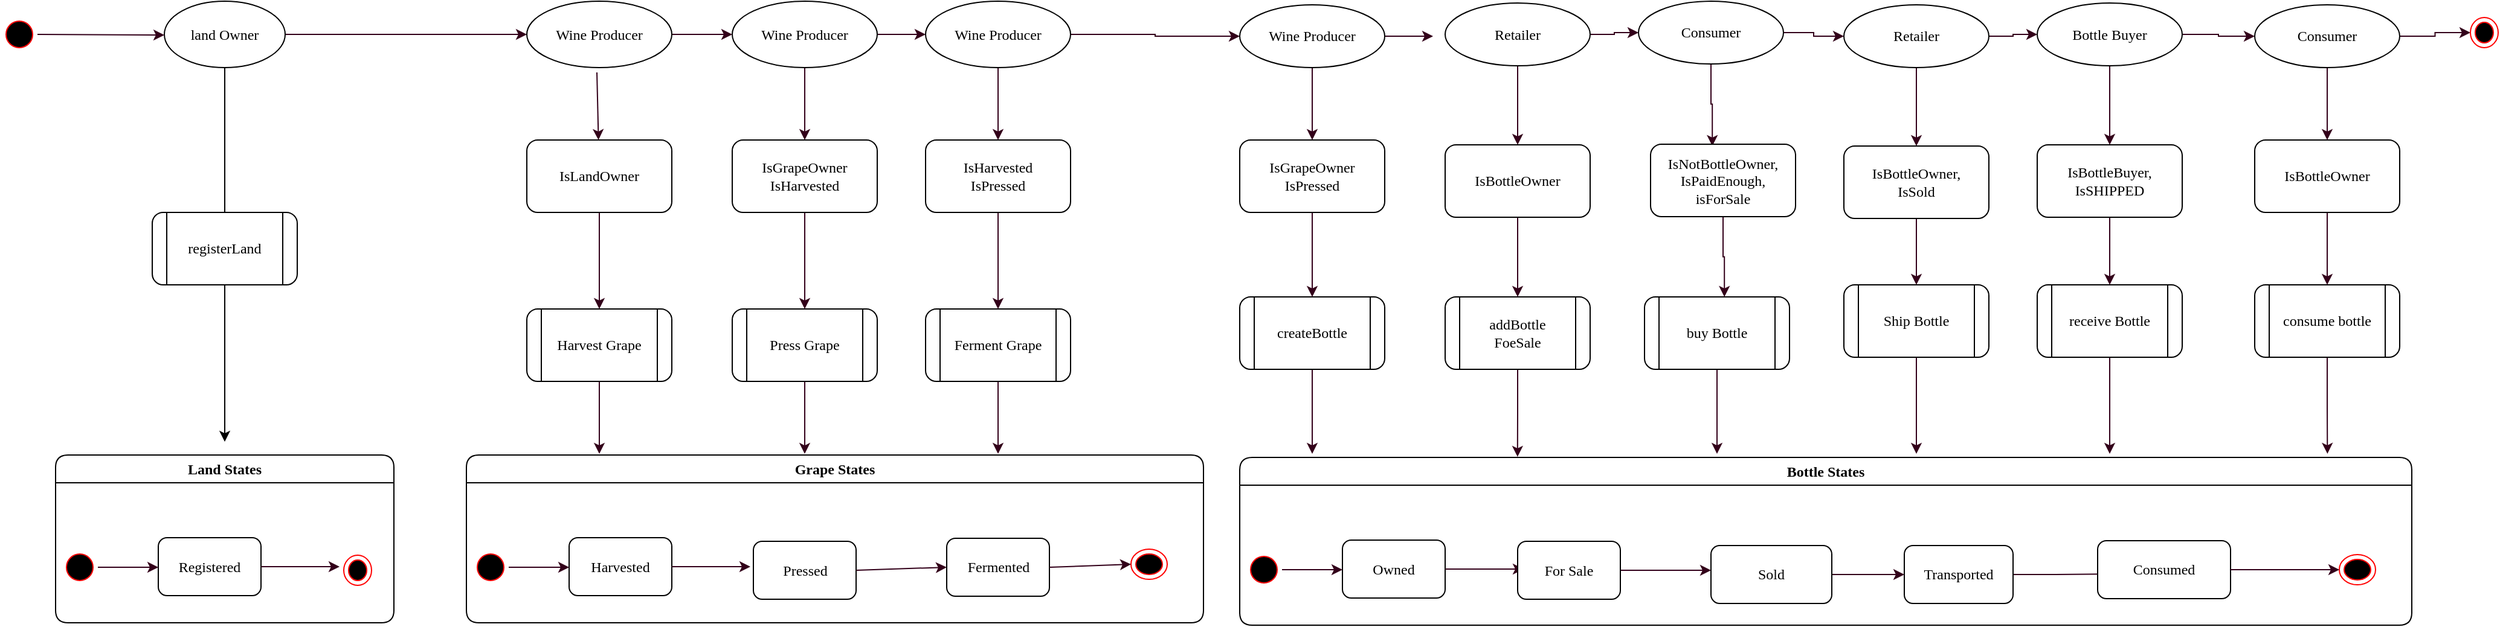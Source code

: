 <mxfile version="12.0.0" type="google" pages="1"><diagram name="Page-1" id="58cdce13-f638-feb5-8d6f-7d28b1aa9fa0"><mxGraphModel dx="2225" dy="1320" grid="1" gridSize="10" guides="1" tooltips="1" connect="1" arrows="1" fold="1" page="1" pageScale="1" pageWidth="1100" pageHeight="850" background="#ffffff" math="0" shadow="0"><root><mxCell id="0"/><mxCell id="1" parent="0"/><mxCell id="382b91b5511bd0f7-1" value="" style="ellipse;html=1;shape=startState;fillColor=#000000;strokeColor=#ff0000;rounded=1;shadow=0;comic=0;labelBackgroundColor=none;fontFamily=Verdana;fontSize=12;fontColor=#000000;align=center;direction=south;" parent="1" vertex="1"><mxGeometry x="115" y="137.5" width="30" height="30" as="geometry"/></mxCell><mxCell id="iKN1xGbgoytuD3AzcTCP-5" style="edgeStyle=orthogonalEdgeStyle;rounded=0;orthogonalLoop=1;jettySize=auto;html=1;exitX=0.5;exitY=1;exitDx=0;exitDy=0;fontFamily=Verdana;" edge="1" parent="1"><mxGeometry relative="1" as="geometry"><mxPoint x="300" y="490" as="targetPoint"/><mxPoint x="300" y="180" as="sourcePoint"/></mxGeometry></mxCell><mxCell id="2a3bc250acf0617d-7" value="Land States" style="swimlane;whiteSpace=wrap;html=1;rounded=1;shadow=0;comic=0;labelBackgroundColor=none;strokeColor=#000000;strokeWidth=1;fillColor=#ffffff;fontFamily=Verdana;fontSize=12;fontColor=#000000;align=center;" parent="1" vertex="1"><mxGeometry x="160" y="501" width="280" height="139" as="geometry"/></mxCell><mxCell id="24f968d109e7d6b4-3" value="" style="ellipse;html=1;shape=endState;fillColor=#000000;strokeColor=#ff0000;rounded=1;shadow=0;comic=0;labelBackgroundColor=none;fontFamily=Verdana;fontSize=12;fontColor=#000000;align=center;" parent="2a3bc250acf0617d-7" vertex="1"><mxGeometry x="238.5" y="83" width="23" height="25" as="geometry"/></mxCell><mxCell id="2a3bc250acf0617d-3" value="" style="ellipse;html=1;shape=startState;fillColor=#000000;strokeColor=#ff0000;rounded=1;shadow=0;comic=0;labelBackgroundColor=none;fontFamily=Verdana;fontSize=12;fontColor=#000000;align=center;direction=south;" parent="2a3bc250acf0617d-7" vertex="1"><mxGeometry x="5" y="78" width="30" height="30" as="geometry"/></mxCell><mxCell id="iKN1xGbgoytuD3AzcTCP-10" value="Registered" style="rounded=1;whiteSpace=wrap;html=1;shadow=0;comic=0;strokeWidth=1;fontFamily=Verdana;" vertex="1" parent="2a3bc250acf0617d-7"><mxGeometry x="85" y="68.5" width="85" height="48" as="geometry"/></mxCell><mxCell id="iKN1xGbgoytuD3AzcTCP-11" value="" style="endArrow=classic;html=1;strokeColor=#33001A;fillColor=#1A1A1A;fontFamily=Verdana;exitX=0.5;exitY=0;exitDx=0;exitDy=0;" edge="1" parent="2a3bc250acf0617d-7" source="2a3bc250acf0617d-3"><mxGeometry width="50" height="50" relative="1" as="geometry"><mxPoint x="105" y="115" as="sourcePoint"/><mxPoint x="85" y="93" as="targetPoint"/></mxGeometry></mxCell><mxCell id="iKN1xGbgoytuD3AzcTCP-13" value="" style="endArrow=classic;html=1;strokeColor=#33001A;fillColor=#1A1A1A;fontFamily=Verdana;exitX=1;exitY=0.5;exitDx=0;exitDy=0;" edge="1" parent="2a3bc250acf0617d-7" source="iKN1xGbgoytuD3AzcTCP-10"><mxGeometry width="50" height="50" relative="1" as="geometry"><mxPoint x="215" y="107.5" as="sourcePoint"/><mxPoint x="235" y="92.5" as="targetPoint"/></mxGeometry></mxCell><mxCell id="iKN1xGbgoytuD3AzcTCP-6" value="registerLand" style="shape=process;whiteSpace=wrap;html=1;backgroundOutline=1;rounded=1;shadow=0;comic=0;strokeWidth=1;fontFamily=Verdana;" vertex="1" parent="1"><mxGeometry x="240" y="300" width="120" height="60" as="geometry"/></mxCell><mxCell id="iKN1xGbgoytuD3AzcTCP-45" style="edgeStyle=orthogonalEdgeStyle;rounded=0;orthogonalLoop=1;jettySize=auto;html=1;strokeColor=#33001A;fillColor=#1A1A1A;fontFamily=Verdana;" edge="1" parent="1" source="iKN1xGbgoytuD3AzcTCP-7" target="iKN1xGbgoytuD3AzcTCP-15"><mxGeometry relative="1" as="geometry"/></mxCell><mxCell id="iKN1xGbgoytuD3AzcTCP-7" value="land Owner" style="ellipse;whiteSpace=wrap;html=1;rounded=1;shadow=0;comic=0;strokeWidth=1;fontFamily=Verdana;" vertex="1" parent="1"><mxGeometry x="250" y="125" width="100" height="55" as="geometry"/></mxCell><mxCell id="iKN1xGbgoytuD3AzcTCP-8" value="" style="endArrow=classic;html=1;strokeColor=#33001A;fillColor=#1A1A1A;fontFamily=Verdana;exitX=0.5;exitY=0;exitDx=0;exitDy=0;" edge="1" parent="1" source="382b91b5511bd0f7-1"><mxGeometry width="50" height="50" relative="1" as="geometry"><mxPoint x="160" y="170" as="sourcePoint"/><mxPoint x="250" y="153" as="targetPoint"/></mxGeometry></mxCell><mxCell id="iKN1xGbgoytuD3AzcTCP-46" style="edgeStyle=orthogonalEdgeStyle;rounded=0;orthogonalLoop=1;jettySize=auto;html=1;strokeColor=#33001A;fillColor=#1A1A1A;fontFamily=Verdana;" edge="1" parent="1" source="iKN1xGbgoytuD3AzcTCP-15" target="iKN1xGbgoytuD3AzcTCP-16"><mxGeometry relative="1" as="geometry"/></mxCell><mxCell id="iKN1xGbgoytuD3AzcTCP-15" value="Wine Producer" style="ellipse;whiteSpace=wrap;html=1;rounded=1;shadow=0;comic=0;strokeWidth=1;fontFamily=Verdana;" vertex="1" parent="1"><mxGeometry x="550" y="125" width="120" height="55" as="geometry"/></mxCell><mxCell id="iKN1xGbgoytuD3AzcTCP-38" style="edgeStyle=orthogonalEdgeStyle;rounded=0;orthogonalLoop=1;jettySize=auto;html=1;strokeColor=#33001A;fillColor=#1A1A1A;fontFamily=Verdana;" edge="1" parent="1" source="iKN1xGbgoytuD3AzcTCP-16" target="iKN1xGbgoytuD3AzcTCP-34"><mxGeometry relative="1" as="geometry"/></mxCell><mxCell id="iKN1xGbgoytuD3AzcTCP-47" style="edgeStyle=orthogonalEdgeStyle;rounded=0;orthogonalLoop=1;jettySize=auto;html=1;strokeColor=#33001A;fillColor=#1A1A1A;fontFamily=Verdana;" edge="1" parent="1" source="iKN1xGbgoytuD3AzcTCP-16" target="iKN1xGbgoytuD3AzcTCP-17"><mxGeometry relative="1" as="geometry"/></mxCell><mxCell id="iKN1xGbgoytuD3AzcTCP-16" value="Wine Producer" style="ellipse;whiteSpace=wrap;html=1;rounded=1;shadow=0;comic=0;strokeWidth=1;fontFamily=Verdana;" vertex="1" parent="1"><mxGeometry x="720" y="125" width="120" height="55" as="geometry"/></mxCell><mxCell id="iKN1xGbgoytuD3AzcTCP-40" style="edgeStyle=orthogonalEdgeStyle;rounded=0;orthogonalLoop=1;jettySize=auto;html=1;strokeColor=#33001A;fillColor=#1A1A1A;fontFamily=Verdana;" edge="1" parent="1" source="iKN1xGbgoytuD3AzcTCP-17" target="iKN1xGbgoytuD3AzcTCP-35"><mxGeometry relative="1" as="geometry"/></mxCell><mxCell id="iKN1xGbgoytuD3AzcTCP-119" style="edgeStyle=orthogonalEdgeStyle;rounded=0;orthogonalLoop=1;jettySize=auto;html=1;strokeColor=#33001A;fillColor=#1A1A1A;fontFamily=Verdana;entryX=0;entryY=0.5;entryDx=0;entryDy=0;" edge="1" parent="1" source="iKN1xGbgoytuD3AzcTCP-17" target="iKN1xGbgoytuD3AzcTCP-49"><mxGeometry relative="1" as="geometry"><mxPoint x="1130" y="152.5" as="targetPoint"/></mxGeometry></mxCell><mxCell id="iKN1xGbgoytuD3AzcTCP-17" value="Wine Producer" style="ellipse;whiteSpace=wrap;html=1;rounded=1;shadow=0;comic=0;strokeWidth=1;fontFamily=Verdana;" vertex="1" parent="1"><mxGeometry x="880" y="125" width="120" height="55" as="geometry"/></mxCell><mxCell id="iKN1xGbgoytuD3AzcTCP-18" value="Grape States" style="swimlane;whiteSpace=wrap;html=1;rounded=1;shadow=0;comic=0;labelBackgroundColor=none;strokeColor=#000000;strokeWidth=1;fillColor=#ffffff;fontFamily=Verdana;fontSize=12;fontColor=#000000;align=center;" vertex="1" parent="1"><mxGeometry x="500" y="501" width="610" height="139" as="geometry"/></mxCell><mxCell id="iKN1xGbgoytuD3AzcTCP-19" value="" style="ellipse;html=1;shape=endState;fillColor=#000000;strokeColor=#ff0000;rounded=1;shadow=0;comic=0;labelBackgroundColor=none;fontFamily=Verdana;fontSize=12;fontColor=#000000;align=center;" vertex="1" parent="iKN1xGbgoytuD3AzcTCP-18"><mxGeometry x="550" y="78" width="30" height="25" as="geometry"/></mxCell><mxCell id="iKN1xGbgoytuD3AzcTCP-20" value="" style="ellipse;html=1;shape=startState;fillColor=#000000;strokeColor=#ff0000;rounded=1;shadow=0;comic=0;labelBackgroundColor=none;fontFamily=Verdana;fontSize=12;fontColor=#000000;align=center;direction=south;" vertex="1" parent="iKN1xGbgoytuD3AzcTCP-18"><mxGeometry x="5" y="78" width="30" height="30" as="geometry"/></mxCell><mxCell id="iKN1xGbgoytuD3AzcTCP-21" value="Harvested" style="rounded=1;whiteSpace=wrap;html=1;shadow=0;comic=0;strokeWidth=1;fontFamily=Verdana;" vertex="1" parent="iKN1xGbgoytuD3AzcTCP-18"><mxGeometry x="85" y="68.5" width="85" height="48" as="geometry"/></mxCell><mxCell id="iKN1xGbgoytuD3AzcTCP-22" value="" style="endArrow=classic;html=1;strokeColor=#33001A;fillColor=#1A1A1A;fontFamily=Verdana;exitX=0.5;exitY=0;exitDx=0;exitDy=0;" edge="1" parent="iKN1xGbgoytuD3AzcTCP-18" source="iKN1xGbgoytuD3AzcTCP-20"><mxGeometry width="50" height="50" relative="1" as="geometry"><mxPoint x="105" y="115" as="sourcePoint"/><mxPoint x="85" y="93" as="targetPoint"/></mxGeometry></mxCell><mxCell id="iKN1xGbgoytuD3AzcTCP-23" value="" style="endArrow=classic;html=1;strokeColor=#33001A;fillColor=#1A1A1A;fontFamily=Verdana;exitX=1;exitY=0.5;exitDx=0;exitDy=0;" edge="1" parent="iKN1xGbgoytuD3AzcTCP-18" source="iKN1xGbgoytuD3AzcTCP-21"><mxGeometry width="50" height="50" relative="1" as="geometry"><mxPoint x="215" y="107.5" as="sourcePoint"/><mxPoint x="235" y="92.5" as="targetPoint"/></mxGeometry></mxCell><mxCell id="iKN1xGbgoytuD3AzcTCP-25" value="Pressed" style="rounded=1;whiteSpace=wrap;html=1;shadow=0;comic=0;strokeWidth=1;fontFamily=Verdana;" vertex="1" parent="1"><mxGeometry x="737.5" y="572.5" width="85" height="48" as="geometry"/></mxCell><mxCell id="iKN1xGbgoytuD3AzcTCP-26" value="Fermented" style="rounded=1;whiteSpace=wrap;html=1;shadow=0;comic=0;strokeWidth=1;fontFamily=Verdana;" vertex="1" parent="1"><mxGeometry x="897.5" y="570" width="85" height="48" as="geometry"/></mxCell><mxCell id="iKN1xGbgoytuD3AzcTCP-27" value="" style="endArrow=classic;html=1;strokeColor=#33001A;fillColor=#1A1A1A;fontFamily=Verdana;entryX=0;entryY=0.5;entryDx=0;entryDy=0;exitX=1;exitY=0.5;exitDx=0;exitDy=0;" edge="1" parent="1" source="iKN1xGbgoytuD3AzcTCP-25" target="iKN1xGbgoytuD3AzcTCP-26"><mxGeometry width="50" height="50" relative="1" as="geometry"><mxPoint x="830" y="594" as="sourcePoint"/><mxPoint x="870" y="590" as="targetPoint"/></mxGeometry></mxCell><mxCell id="iKN1xGbgoytuD3AzcTCP-28" value="" style="endArrow=classic;html=1;strokeColor=#33001A;fillColor=#1A1A1A;fontFamily=Verdana;exitX=1;exitY=0.5;exitDx=0;exitDy=0;entryX=0;entryY=0.5;entryDx=0;entryDy=0;" edge="1" parent="1" source="iKN1xGbgoytuD3AzcTCP-26" target="iKN1xGbgoytuD3AzcTCP-19"><mxGeometry width="50" height="50" relative="1" as="geometry"><mxPoint x="1000" y="630" as="sourcePoint"/><mxPoint x="1040" y="590" as="targetPoint"/></mxGeometry></mxCell><mxCell id="iKN1xGbgoytuD3AzcTCP-42" style="edgeStyle=orthogonalEdgeStyle;rounded=0;orthogonalLoop=1;jettySize=auto;html=1;strokeColor=#33001A;fillColor=#1A1A1A;fontFamily=Verdana;" edge="1" parent="1" source="iKN1xGbgoytuD3AzcTCP-29"><mxGeometry relative="1" as="geometry"><mxPoint x="610" y="500" as="targetPoint"/></mxGeometry></mxCell><mxCell id="iKN1xGbgoytuD3AzcTCP-29" value="Harvest Grape" style="shape=process;whiteSpace=wrap;html=1;backgroundOutline=1;rounded=1;shadow=0;comic=0;strokeWidth=1;fontFamily=Verdana;" vertex="1" parent="1"><mxGeometry x="550" y="380" width="120" height="60" as="geometry"/></mxCell><mxCell id="iKN1xGbgoytuD3AzcTCP-48" style="edgeStyle=orthogonalEdgeStyle;rounded=0;orthogonalLoop=1;jettySize=auto;html=1;entryX=0.459;entryY=-0.007;entryDx=0;entryDy=0;entryPerimeter=0;strokeColor=#33001A;fillColor=#1A1A1A;fontFamily=Verdana;" edge="1" parent="1" source="iKN1xGbgoytuD3AzcTCP-30" target="iKN1xGbgoytuD3AzcTCP-18"><mxGeometry relative="1" as="geometry"/></mxCell><mxCell id="iKN1xGbgoytuD3AzcTCP-30" value="Press Grape" style="shape=process;whiteSpace=wrap;html=1;backgroundOutline=1;rounded=1;shadow=0;comic=0;strokeWidth=1;fontFamily=Verdana;" vertex="1" parent="1"><mxGeometry x="720" y="380" width="120" height="60" as="geometry"/></mxCell><mxCell id="iKN1xGbgoytuD3AzcTCP-44" style="edgeStyle=orthogonalEdgeStyle;rounded=0;orthogonalLoop=1;jettySize=auto;html=1;strokeColor=#33001A;fillColor=#1A1A1A;fontFamily=Verdana;" edge="1" parent="1" source="iKN1xGbgoytuD3AzcTCP-31"><mxGeometry relative="1" as="geometry"><mxPoint x="940" y="500" as="targetPoint"/></mxGeometry></mxCell><mxCell id="iKN1xGbgoytuD3AzcTCP-31" value="Ferment Grape" style="shape=process;whiteSpace=wrap;html=1;backgroundOutline=1;rounded=1;shadow=0;comic=0;strokeWidth=1;fontFamily=Verdana;" vertex="1" parent="1"><mxGeometry x="880" y="380" width="120" height="60" as="geometry"/></mxCell><mxCell id="iKN1xGbgoytuD3AzcTCP-37" style="edgeStyle=orthogonalEdgeStyle;rounded=0;orthogonalLoop=1;jettySize=auto;html=1;strokeColor=#33001A;fillColor=#1A1A1A;fontFamily=Verdana;" edge="1" parent="1" source="iKN1xGbgoytuD3AzcTCP-32" target="iKN1xGbgoytuD3AzcTCP-29"><mxGeometry relative="1" as="geometry"/></mxCell><mxCell id="iKN1xGbgoytuD3AzcTCP-32" value="IsLandOwner" style="rounded=1;whiteSpace=wrap;html=1;shadow=0;comic=0;strokeWidth=1;fontFamily=Verdana;" vertex="1" parent="1"><mxGeometry x="550" y="240" width="120" height="60" as="geometry"/></mxCell><mxCell id="iKN1xGbgoytuD3AzcTCP-39" style="edgeStyle=orthogonalEdgeStyle;rounded=0;orthogonalLoop=1;jettySize=auto;html=1;strokeColor=#33001A;fillColor=#1A1A1A;fontFamily=Verdana;" edge="1" parent="1" source="iKN1xGbgoytuD3AzcTCP-34" target="iKN1xGbgoytuD3AzcTCP-30"><mxGeometry relative="1" as="geometry"/></mxCell><mxCell id="iKN1xGbgoytuD3AzcTCP-34" value="IsGrapeOwner&lt;br&gt;IsHarvested" style="rounded=1;whiteSpace=wrap;html=1;shadow=0;comic=0;strokeWidth=1;fontFamily=Verdana;" vertex="1" parent="1"><mxGeometry x="720" y="240" width="120" height="60" as="geometry"/></mxCell><mxCell id="iKN1xGbgoytuD3AzcTCP-41" style="edgeStyle=orthogonalEdgeStyle;rounded=0;orthogonalLoop=1;jettySize=auto;html=1;strokeColor=#33001A;fillColor=#1A1A1A;fontFamily=Verdana;" edge="1" parent="1" source="iKN1xGbgoytuD3AzcTCP-35" target="iKN1xGbgoytuD3AzcTCP-31"><mxGeometry relative="1" as="geometry"/></mxCell><mxCell id="iKN1xGbgoytuD3AzcTCP-35" value="IsHarvested&lt;br&gt;IsPressed" style="rounded=1;whiteSpace=wrap;html=1;shadow=0;comic=0;strokeWidth=1;fontFamily=Verdana;" vertex="1" parent="1"><mxGeometry x="880" y="240" width="120" height="60" as="geometry"/></mxCell><mxCell id="iKN1xGbgoytuD3AzcTCP-36" value="" style="endArrow=classic;html=1;strokeColor=#33001A;fillColor=#1A1A1A;fontFamily=Verdana;" edge="1" parent="1" target="iKN1xGbgoytuD3AzcTCP-32"><mxGeometry width="50" height="50" relative="1" as="geometry"><mxPoint x="608" y="184" as="sourcePoint"/><mxPoint x="610" y="220" as="targetPoint"/></mxGeometry></mxCell><mxCell id="iKN1xGbgoytuD3AzcTCP-91" style="edgeStyle=orthogonalEdgeStyle;rounded=0;orthogonalLoop=1;jettySize=auto;html=1;strokeColor=#33001A;fillColor=#1A1A1A;fontFamily=Verdana;" edge="1" parent="1" source="iKN1xGbgoytuD3AzcTCP-49" target="iKN1xGbgoytuD3AzcTCP-85"><mxGeometry relative="1" as="geometry"/></mxCell><mxCell id="iKN1xGbgoytuD3AzcTCP-123" style="edgeStyle=orthogonalEdgeStyle;rounded=0;orthogonalLoop=1;jettySize=auto;html=1;strokeColor=#33001A;fillColor=#1A1A1A;fontFamily=Verdana;" edge="1" parent="1" source="iKN1xGbgoytuD3AzcTCP-49"><mxGeometry relative="1" as="geometry"><mxPoint x="1300" y="154" as="targetPoint"/></mxGeometry></mxCell><mxCell id="iKN1xGbgoytuD3AzcTCP-49" value="Wine Producer" style="ellipse;whiteSpace=wrap;html=1;rounded=1;shadow=0;comic=0;strokeWidth=1;fontFamily=Verdana;" vertex="1" parent="1"><mxGeometry x="1140" y="128" width="120" height="52" as="geometry"/></mxCell><mxCell id="iKN1xGbgoytuD3AzcTCP-95" value="" style="edgeStyle=orthogonalEdgeStyle;rounded=0;orthogonalLoop=1;jettySize=auto;html=1;strokeColor=#33001A;fillColor=#1A1A1A;fontFamily=Verdana;" edge="1" parent="1" source="iKN1xGbgoytuD3AzcTCP-50" target="iKN1xGbgoytuD3AzcTCP-86"><mxGeometry relative="1" as="geometry"/></mxCell><mxCell id="iKN1xGbgoytuD3AzcTCP-124" value="" style="edgeStyle=orthogonalEdgeStyle;rounded=0;orthogonalLoop=1;jettySize=auto;html=1;strokeColor=#33001A;fillColor=#1A1A1A;fontFamily=Verdana;" edge="1" parent="1" source="iKN1xGbgoytuD3AzcTCP-50" target="iKN1xGbgoytuD3AzcTCP-51"><mxGeometry relative="1" as="geometry"/></mxCell><mxCell id="iKN1xGbgoytuD3AzcTCP-50" value="Retailer" style="ellipse;whiteSpace=wrap;html=1;rounded=1;shadow=0;comic=0;strokeWidth=1;fontFamily=Verdana;" vertex="1" parent="1"><mxGeometry x="1310" y="126.5" width="120" height="52" as="geometry"/></mxCell><mxCell id="iKN1xGbgoytuD3AzcTCP-107" style="edgeStyle=orthogonalEdgeStyle;rounded=0;orthogonalLoop=1;jettySize=auto;html=1;entryX=0.426;entryY=0.025;entryDx=0;entryDy=0;entryPerimeter=0;strokeColor=#33001A;fillColor=#1A1A1A;fontFamily=Verdana;" edge="1" parent="1" source="iKN1xGbgoytuD3AzcTCP-51" target="iKN1xGbgoytuD3AzcTCP-87"><mxGeometry relative="1" as="geometry"/></mxCell><mxCell id="iKN1xGbgoytuD3AzcTCP-125" value="" style="edgeStyle=orthogonalEdgeStyle;rounded=0;orthogonalLoop=1;jettySize=auto;html=1;strokeColor=#33001A;fillColor=#1A1A1A;fontFamily=Verdana;" edge="1" parent="1" source="iKN1xGbgoytuD3AzcTCP-51" target="iKN1xGbgoytuD3AzcTCP-52"><mxGeometry relative="1" as="geometry"/></mxCell><mxCell id="iKN1xGbgoytuD3AzcTCP-51" value="Consumer" style="ellipse;whiteSpace=wrap;html=1;rounded=1;shadow=0;comic=0;strokeWidth=1;fontFamily=Verdana;" vertex="1" parent="1"><mxGeometry x="1470" y="125" width="120" height="52" as="geometry"/></mxCell><mxCell id="iKN1xGbgoytuD3AzcTCP-110" value="" style="edgeStyle=orthogonalEdgeStyle;rounded=0;orthogonalLoop=1;jettySize=auto;html=1;strokeColor=#33001A;fillColor=#1A1A1A;fontFamily=Verdana;" edge="1" parent="1" source="iKN1xGbgoytuD3AzcTCP-52" target="iKN1xGbgoytuD3AzcTCP-88"><mxGeometry relative="1" as="geometry"/></mxCell><mxCell id="iKN1xGbgoytuD3AzcTCP-126" value="" style="edgeStyle=orthogonalEdgeStyle;rounded=0;orthogonalLoop=1;jettySize=auto;html=1;strokeColor=#33001A;fillColor=#1A1A1A;fontFamily=Verdana;" edge="1" parent="1" source="iKN1xGbgoytuD3AzcTCP-52" target="iKN1xGbgoytuD3AzcTCP-53"><mxGeometry relative="1" as="geometry"/></mxCell><mxCell id="iKN1xGbgoytuD3AzcTCP-52" value="Retailer" style="ellipse;whiteSpace=wrap;html=1;rounded=1;shadow=0;comic=0;strokeWidth=1;fontFamily=Verdana;" vertex="1" parent="1"><mxGeometry x="1640" y="128" width="120" height="52" as="geometry"/></mxCell><mxCell id="iKN1xGbgoytuD3AzcTCP-111" value="" style="edgeStyle=orthogonalEdgeStyle;rounded=0;orthogonalLoop=1;jettySize=auto;html=1;strokeColor=#33001A;fillColor=#1A1A1A;fontFamily=Verdana;" edge="1" parent="1" source="iKN1xGbgoytuD3AzcTCP-53" target="iKN1xGbgoytuD3AzcTCP-89"><mxGeometry relative="1" as="geometry"/></mxCell><mxCell id="iKN1xGbgoytuD3AzcTCP-127" value="" style="edgeStyle=orthogonalEdgeStyle;rounded=0;orthogonalLoop=1;jettySize=auto;html=1;strokeColor=#33001A;fillColor=#1A1A1A;fontFamily=Verdana;" edge="1" parent="1" source="iKN1xGbgoytuD3AzcTCP-53" target="iKN1xGbgoytuD3AzcTCP-54"><mxGeometry relative="1" as="geometry"/></mxCell><mxCell id="iKN1xGbgoytuD3AzcTCP-53" value="Bottle Buyer" style="ellipse;whiteSpace=wrap;html=1;rounded=1;shadow=0;comic=0;strokeWidth=1;fontFamily=Verdana;" vertex="1" parent="1"><mxGeometry x="1800" y="126.5" width="120" height="52" as="geometry"/></mxCell><mxCell id="iKN1xGbgoytuD3AzcTCP-113" value="" style="edgeStyle=orthogonalEdgeStyle;rounded=0;orthogonalLoop=1;jettySize=auto;html=1;strokeColor=#33001A;fillColor=#1A1A1A;fontFamily=Verdana;" edge="1" parent="1" source="iKN1xGbgoytuD3AzcTCP-54" target="iKN1xGbgoytuD3AzcTCP-90"><mxGeometry relative="1" as="geometry"/></mxCell><mxCell id="iKN1xGbgoytuD3AzcTCP-128" value="" style="edgeStyle=orthogonalEdgeStyle;rounded=0;orthogonalLoop=1;jettySize=auto;html=1;strokeColor=#33001A;fillColor=#1A1A1A;fontFamily=Verdana;" edge="1" parent="1" source="iKN1xGbgoytuD3AzcTCP-54" target="iKN1xGbgoytuD3AzcTCP-55"><mxGeometry relative="1" as="geometry"/></mxCell><mxCell id="iKN1xGbgoytuD3AzcTCP-54" value="Consumer" style="ellipse;whiteSpace=wrap;html=1;rounded=1;shadow=0;comic=0;strokeWidth=1;fontFamily=Verdana;" vertex="1" parent="1"><mxGeometry x="1980" y="128" width="120" height="52" as="geometry"/></mxCell><mxCell id="iKN1xGbgoytuD3AzcTCP-55" value="" style="ellipse;html=1;shape=endState;fillColor=#000000;strokeColor=#ff0000;rounded=1;shadow=0;comic=0;labelBackgroundColor=none;fontFamily=Verdana;fontSize=12;fontColor=#000000;align=center;" vertex="1" parent="1"><mxGeometry x="2158.5" y="138.5" width="23" height="25" as="geometry"/></mxCell><mxCell id="iKN1xGbgoytuD3AzcTCP-56" value="Bottle States" style="swimlane;whiteSpace=wrap;html=1;rounded=1;shadow=0;comic=0;labelBackgroundColor=none;strokeColor=#000000;strokeWidth=1;fillColor=#ffffff;fontFamily=Verdana;fontSize=12;fontColor=#000000;align=center;" vertex="1" parent="1"><mxGeometry x="1140" y="503" width="970" height="139" as="geometry"/></mxCell><mxCell id="iKN1xGbgoytuD3AzcTCP-57" value="" style="ellipse;html=1;shape=endState;fillColor=#000000;strokeColor=#ff0000;rounded=1;shadow=0;comic=0;labelBackgroundColor=none;fontFamily=Verdana;fontSize=12;fontColor=#000000;align=center;" vertex="1" parent="iKN1xGbgoytuD3AzcTCP-56"><mxGeometry x="910" y="80.5" width="30" height="25" as="geometry"/></mxCell><mxCell id="iKN1xGbgoytuD3AzcTCP-58" value="" style="ellipse;html=1;shape=startState;fillColor=#000000;strokeColor=#ff0000;rounded=1;shadow=0;comic=0;labelBackgroundColor=none;fontFamily=Verdana;fontSize=12;fontColor=#000000;align=center;direction=south;" vertex="1" parent="iKN1xGbgoytuD3AzcTCP-56"><mxGeometry x="5" y="78" width="30" height="30" as="geometry"/></mxCell><mxCell id="iKN1xGbgoytuD3AzcTCP-59" value="Owned" style="rounded=1;whiteSpace=wrap;html=1;shadow=0;comic=0;strokeWidth=1;fontFamily=Verdana;" vertex="1" parent="iKN1xGbgoytuD3AzcTCP-56"><mxGeometry x="85" y="68.5" width="85" height="48" as="geometry"/></mxCell><mxCell id="iKN1xGbgoytuD3AzcTCP-60" value="" style="endArrow=classic;html=1;strokeColor=#33001A;fillColor=#1A1A1A;fontFamily=Verdana;exitX=0.5;exitY=0;exitDx=0;exitDy=0;" edge="1" parent="iKN1xGbgoytuD3AzcTCP-56" source="iKN1xGbgoytuD3AzcTCP-58"><mxGeometry width="50" height="50" relative="1" as="geometry"><mxPoint x="105" y="115" as="sourcePoint"/><mxPoint x="85" y="93" as="targetPoint"/></mxGeometry></mxCell><mxCell id="iKN1xGbgoytuD3AzcTCP-61" value="" style="endArrow=classic;html=1;strokeColor=#33001A;fillColor=#1A1A1A;fontFamily=Verdana;exitX=1;exitY=0.5;exitDx=0;exitDy=0;" edge="1" parent="iKN1xGbgoytuD3AzcTCP-56" source="iKN1xGbgoytuD3AzcTCP-59"><mxGeometry width="50" height="50" relative="1" as="geometry"><mxPoint x="215" y="107.5" as="sourcePoint"/><mxPoint x="235" y="92.5" as="targetPoint"/></mxGeometry></mxCell><mxCell id="iKN1xGbgoytuD3AzcTCP-68" value="" style="edgeStyle=orthogonalEdgeStyle;rounded=0;orthogonalLoop=1;jettySize=auto;html=1;strokeColor=#33001A;fillColor=#1A1A1A;fontFamily=Verdana;" edge="1" parent="iKN1xGbgoytuD3AzcTCP-56" source="iKN1xGbgoytuD3AzcTCP-64" target="iKN1xGbgoytuD3AzcTCP-65"><mxGeometry relative="1" as="geometry"/></mxCell><mxCell id="iKN1xGbgoytuD3AzcTCP-64" value="Sold" style="rounded=1;whiteSpace=wrap;html=1;shadow=0;comic=0;strokeWidth=1;fontFamily=Verdana;" vertex="1" parent="iKN1xGbgoytuD3AzcTCP-56"><mxGeometry x="390" y="73" width="100" height="48" as="geometry"/></mxCell><mxCell id="iKN1xGbgoytuD3AzcTCP-73" style="edgeStyle=orthogonalEdgeStyle;rounded=0;orthogonalLoop=1;jettySize=auto;html=1;entryX=0.118;entryY=0.573;entryDx=0;entryDy=0;entryPerimeter=0;strokeColor=#33001A;fillColor=#1A1A1A;fontFamily=Verdana;" edge="1" parent="iKN1xGbgoytuD3AzcTCP-56" source="iKN1xGbgoytuD3AzcTCP-65" target="iKN1xGbgoytuD3AzcTCP-66"><mxGeometry relative="1" as="geometry"/></mxCell><mxCell id="iKN1xGbgoytuD3AzcTCP-65" value="Transported" style="rounded=1;whiteSpace=wrap;html=1;shadow=0;comic=0;strokeWidth=1;fontFamily=Verdana;" vertex="1" parent="iKN1xGbgoytuD3AzcTCP-56"><mxGeometry x="550" y="73" width="90" height="48" as="geometry"/></mxCell><mxCell id="iKN1xGbgoytuD3AzcTCP-66" value="Consumed" style="rounded=1;whiteSpace=wrap;html=1;shadow=0;comic=0;strokeWidth=1;fontFamily=Verdana;" vertex="1" parent="iKN1xGbgoytuD3AzcTCP-56"><mxGeometry x="710" y="69" width="110" height="48" as="geometry"/></mxCell><mxCell id="iKN1xGbgoytuD3AzcTCP-104" style="edgeStyle=orthogonalEdgeStyle;rounded=0;orthogonalLoop=1;jettySize=auto;html=1;strokeColor=#33001A;fillColor=#1A1A1A;fontFamily=Verdana;" edge="1" parent="1" source="iKN1xGbgoytuD3AzcTCP-63"><mxGeometry relative="1" as="geometry"><mxPoint x="1530" y="596.5" as="targetPoint"/></mxGeometry></mxCell><mxCell id="iKN1xGbgoytuD3AzcTCP-63" value="For Sale" style="rounded=1;whiteSpace=wrap;html=1;shadow=0;comic=0;strokeWidth=1;fontFamily=Verdana;" vertex="1" parent="1"><mxGeometry x="1370" y="572.5" width="85" height="48" as="geometry"/></mxCell><mxCell id="iKN1xGbgoytuD3AzcTCP-75" style="edgeStyle=orthogonalEdgeStyle;rounded=0;orthogonalLoop=1;jettySize=auto;html=1;strokeColor=#33001A;fillColor=#1A1A1A;fontFamily=Verdana;" edge="1" parent="1" source="iKN1xGbgoytuD3AzcTCP-66"><mxGeometry relative="1" as="geometry"><mxPoint x="2050" y="596" as="targetPoint"/></mxGeometry></mxCell><mxCell id="iKN1xGbgoytuD3AzcTCP-94" style="edgeStyle=orthogonalEdgeStyle;rounded=0;orthogonalLoop=1;jettySize=auto;html=1;strokeColor=#33001A;fillColor=#1A1A1A;fontFamily=Verdana;" edge="1" parent="1" source="iKN1xGbgoytuD3AzcTCP-79"><mxGeometry relative="1" as="geometry"><mxPoint x="1200" y="500" as="targetPoint"/></mxGeometry></mxCell><mxCell id="iKN1xGbgoytuD3AzcTCP-79" value="createBottle" style="shape=process;whiteSpace=wrap;html=1;backgroundOutline=1;rounded=1;shadow=0;comic=0;strokeWidth=1;fontFamily=Verdana;" vertex="1" parent="1"><mxGeometry x="1140" y="370" width="120" height="60" as="geometry"/></mxCell><mxCell id="iKN1xGbgoytuD3AzcTCP-99" style="edgeStyle=orthogonalEdgeStyle;rounded=0;orthogonalLoop=1;jettySize=auto;html=1;entryX=0.237;entryY=-0.004;entryDx=0;entryDy=0;entryPerimeter=0;strokeColor=#33001A;fillColor=#1A1A1A;fontFamily=Verdana;" edge="1" parent="1" source="iKN1xGbgoytuD3AzcTCP-80" target="iKN1xGbgoytuD3AzcTCP-56"><mxGeometry relative="1" as="geometry"/></mxCell><mxCell id="iKN1xGbgoytuD3AzcTCP-80" value="addBottle&lt;br&gt;FoeSale" style="shape=process;whiteSpace=wrap;html=1;backgroundOutline=1;rounded=1;shadow=0;comic=0;strokeWidth=1;fontFamily=Verdana;" vertex="1" parent="1"><mxGeometry x="1310" y="370" width="120" height="60" as="geometry"/></mxCell><mxCell id="iKN1xGbgoytuD3AzcTCP-100" style="edgeStyle=orthogonalEdgeStyle;rounded=0;orthogonalLoop=1;jettySize=auto;html=1;strokeColor=#33001A;fillColor=#1A1A1A;fontFamily=Verdana;" edge="1" parent="1" source="iKN1xGbgoytuD3AzcTCP-81"><mxGeometry relative="1" as="geometry"><mxPoint x="1535" y="500" as="targetPoint"/></mxGeometry></mxCell><mxCell id="iKN1xGbgoytuD3AzcTCP-81" value="buy Bottle" style="shape=process;whiteSpace=wrap;html=1;backgroundOutline=1;rounded=1;shadow=0;comic=0;strokeWidth=1;fontFamily=Verdana;" vertex="1" parent="1"><mxGeometry x="1475" y="370" width="120" height="60" as="geometry"/></mxCell><mxCell id="iKN1xGbgoytuD3AzcTCP-115" style="edgeStyle=orthogonalEdgeStyle;rounded=0;orthogonalLoop=1;jettySize=auto;html=1;strokeColor=#33001A;fillColor=#1A1A1A;fontFamily=Verdana;" edge="1" parent="1" source="iKN1xGbgoytuD3AzcTCP-82"><mxGeometry relative="1" as="geometry"><mxPoint x="1700" y="500" as="targetPoint"/></mxGeometry></mxCell><mxCell id="iKN1xGbgoytuD3AzcTCP-82" value="Ship Bottle" style="shape=process;whiteSpace=wrap;html=1;backgroundOutline=1;rounded=1;shadow=0;comic=0;strokeWidth=1;fontFamily=Verdana;" vertex="1" parent="1"><mxGeometry x="1640" y="360" width="120" height="60" as="geometry"/></mxCell><mxCell id="iKN1xGbgoytuD3AzcTCP-102" style="edgeStyle=orthogonalEdgeStyle;rounded=0;orthogonalLoop=1;jettySize=auto;html=1;strokeColor=#33001A;fillColor=#1A1A1A;fontFamily=Verdana;" edge="1" parent="1" source="iKN1xGbgoytuD3AzcTCP-83"><mxGeometry relative="1" as="geometry"><mxPoint x="1860" y="500" as="targetPoint"/></mxGeometry></mxCell><mxCell id="iKN1xGbgoytuD3AzcTCP-83" value="receive Bottle" style="shape=process;whiteSpace=wrap;html=1;backgroundOutline=1;rounded=1;shadow=0;comic=0;strokeWidth=1;fontFamily=Verdana;" vertex="1" parent="1"><mxGeometry x="1800" y="360" width="120" height="60" as="geometry"/></mxCell><mxCell id="iKN1xGbgoytuD3AzcTCP-116" style="edgeStyle=orthogonalEdgeStyle;rounded=0;orthogonalLoop=1;jettySize=auto;html=1;entryX=0.928;entryY=-0.022;entryDx=0;entryDy=0;entryPerimeter=0;strokeColor=#33001A;fillColor=#1A1A1A;fontFamily=Verdana;" edge="1" parent="1" source="iKN1xGbgoytuD3AzcTCP-84" target="iKN1xGbgoytuD3AzcTCP-56"><mxGeometry relative="1" as="geometry"/></mxCell><mxCell id="iKN1xGbgoytuD3AzcTCP-84" value="consume bottle" style="shape=process;whiteSpace=wrap;html=1;backgroundOutline=1;rounded=1;shadow=0;comic=0;strokeWidth=1;fontFamily=Verdana;" vertex="1" parent="1"><mxGeometry x="1980" y="360" width="120" height="60" as="geometry"/></mxCell><mxCell id="iKN1xGbgoytuD3AzcTCP-92" value="" style="edgeStyle=orthogonalEdgeStyle;rounded=0;orthogonalLoop=1;jettySize=auto;html=1;strokeColor=#33001A;fillColor=#1A1A1A;fontFamily=Verdana;" edge="1" parent="1" source="iKN1xGbgoytuD3AzcTCP-85" target="iKN1xGbgoytuD3AzcTCP-79"><mxGeometry relative="1" as="geometry"/></mxCell><mxCell id="iKN1xGbgoytuD3AzcTCP-85" value="IsGrapeOwner&lt;br&gt;IsPressed" style="rounded=1;whiteSpace=wrap;html=1;shadow=0;comic=0;strokeWidth=1;fontFamily=Verdana;" vertex="1" parent="1"><mxGeometry x="1140" y="240" width="120" height="60" as="geometry"/></mxCell><mxCell id="iKN1xGbgoytuD3AzcTCP-96" value="" style="edgeStyle=orthogonalEdgeStyle;rounded=0;orthogonalLoop=1;jettySize=auto;html=1;strokeColor=#33001A;fillColor=#1A1A1A;fontFamily=Verdana;" edge="1" parent="1" source="iKN1xGbgoytuD3AzcTCP-86" target="iKN1xGbgoytuD3AzcTCP-80"><mxGeometry relative="1" as="geometry"/></mxCell><mxCell id="iKN1xGbgoytuD3AzcTCP-86" value="IsBottleOwner" style="rounded=1;whiteSpace=wrap;html=1;shadow=0;comic=0;strokeWidth=1;fontFamily=Verdana;" vertex="1" parent="1"><mxGeometry x="1310" y="244" width="120" height="60" as="geometry"/></mxCell><mxCell id="iKN1xGbgoytuD3AzcTCP-109" style="edgeStyle=orthogonalEdgeStyle;rounded=0;orthogonalLoop=1;jettySize=auto;html=1;entryX=0.551;entryY=0;entryDx=0;entryDy=0;entryPerimeter=0;strokeColor=#33001A;fillColor=#1A1A1A;fontFamily=Verdana;" edge="1" parent="1" source="iKN1xGbgoytuD3AzcTCP-87" target="iKN1xGbgoytuD3AzcTCP-81"><mxGeometry relative="1" as="geometry"/></mxCell><mxCell id="iKN1xGbgoytuD3AzcTCP-87" value="IsNotBottleOwner,&lt;br&gt;IsPaidEnough,&lt;br&gt;isForSale" style="rounded=1;whiteSpace=wrap;html=1;shadow=0;comic=0;strokeWidth=1;fontFamily=Verdana;" vertex="1" parent="1"><mxGeometry x="1480" y="243.5" width="120" height="60" as="geometry"/></mxCell><mxCell id="iKN1xGbgoytuD3AzcTCP-129" value="" style="edgeStyle=orthogonalEdgeStyle;rounded=0;orthogonalLoop=1;jettySize=auto;html=1;strokeColor=#33001A;fillColor=#1A1A1A;fontFamily=Verdana;" edge="1" parent="1" source="iKN1xGbgoytuD3AzcTCP-88" target="iKN1xGbgoytuD3AzcTCP-82"><mxGeometry relative="1" as="geometry"/></mxCell><mxCell id="iKN1xGbgoytuD3AzcTCP-88" value="IsBottleOwner,&lt;br&gt;IsSold" style="rounded=1;whiteSpace=wrap;html=1;shadow=0;comic=0;strokeWidth=1;fontFamily=Verdana;" vertex="1" parent="1"><mxGeometry x="1640" y="245" width="120" height="60" as="geometry"/></mxCell><mxCell id="iKN1xGbgoytuD3AzcTCP-112" value="" style="edgeStyle=orthogonalEdgeStyle;rounded=0;orthogonalLoop=1;jettySize=auto;html=1;strokeColor=#33001A;fillColor=#1A1A1A;fontFamily=Verdana;" edge="1" parent="1" source="iKN1xGbgoytuD3AzcTCP-89" target="iKN1xGbgoytuD3AzcTCP-83"><mxGeometry relative="1" as="geometry"/></mxCell><mxCell id="iKN1xGbgoytuD3AzcTCP-89" value="IsBottleBuyer,&lt;br&gt;IsSHIPPED" style="rounded=1;whiteSpace=wrap;html=1;shadow=0;comic=0;strokeWidth=1;fontFamily=Verdana;" vertex="1" parent="1"><mxGeometry x="1800" y="244" width="120" height="60" as="geometry"/></mxCell><mxCell id="iKN1xGbgoytuD3AzcTCP-114" value="" style="edgeStyle=orthogonalEdgeStyle;rounded=0;orthogonalLoop=1;jettySize=auto;html=1;strokeColor=#33001A;fillColor=#1A1A1A;fontFamily=Verdana;" edge="1" parent="1" source="iKN1xGbgoytuD3AzcTCP-90" target="iKN1xGbgoytuD3AzcTCP-84"><mxGeometry relative="1" as="geometry"/></mxCell><mxCell id="iKN1xGbgoytuD3AzcTCP-90" value="IsBottleOwner" style="rounded=1;whiteSpace=wrap;html=1;shadow=0;comic=0;strokeWidth=1;fontFamily=Verdana;" vertex="1" parent="1"><mxGeometry x="1980" y="240" width="120" height="60" as="geometry"/></mxCell></root></mxGraphModel></diagram></mxfile>